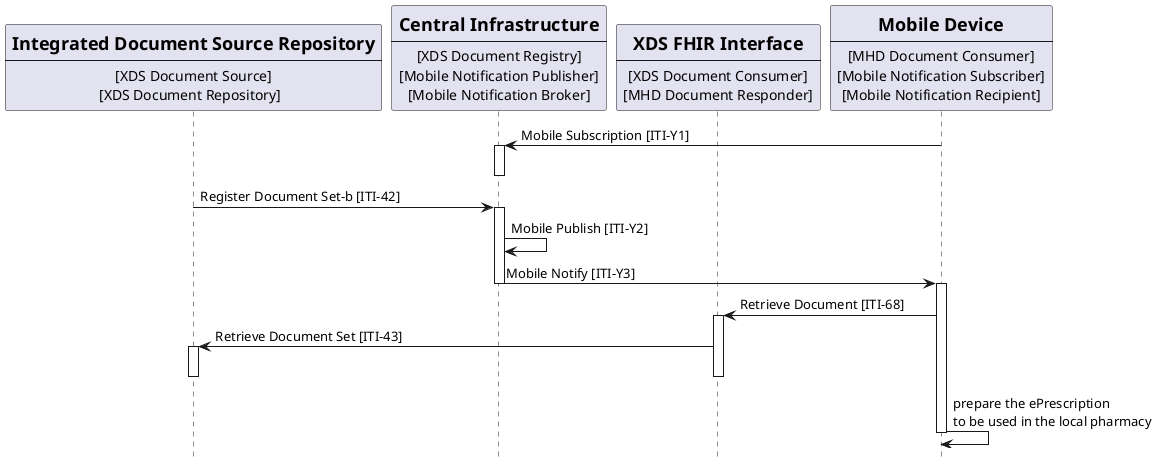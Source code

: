 @startuml
skinparam svgDimensionStyle false
hide footbox
/'title "Subscription with DSUBm on MHD on FHIR infrastructure from Mobile Device" '/

participant Repository [
    =Integrated Document Source Repository
    ----
    [XDS Document Source]
    [XDS Document Repository]  
] 

participant Central [
    =Central Infrastructure
    ----
    [XDS Document Registry]
    [Mobile Notification Publisher]
    [Mobile Notification Broker]
] 

participant XDSonFHIR [
    =XDS FHIR Interface
    ----
    [XDS Document Consumer]
    [MHD Document Responder]
] 

participant MobileDevice [
    =Mobile Device
    ----
    [MHD Document Consumer]
    [Mobile Notification Subscriber]
    [Mobile Notification Recipient]
] 

MobileDevice -> Central: Mobile Subscription [ITI-Y1]
activate Central
deactivate Central

Repository -> Central: Register Document Set-b [ITI-42]
activate Central
Central -> Central :  Mobile Publish [ITI-Y2]
Central -> MobileDevice: Mobile Notify [ITI-Y3]
deactivate Central
activate MobileDevice
MobileDevice -> XDSonFHIR: Retrieve Document [ITI-68]
activate XDSonFHIR
XDSonFHIR -> Repository: Retrieve Document Set [ITI-43]
activate Repository
deactivate XDSonFHIR
deactivate Repository
MobileDevice -> MobileDevice: prepare the ePrescription\nto be used in the local pharmacy
deactivate MobileDevice


@enduml